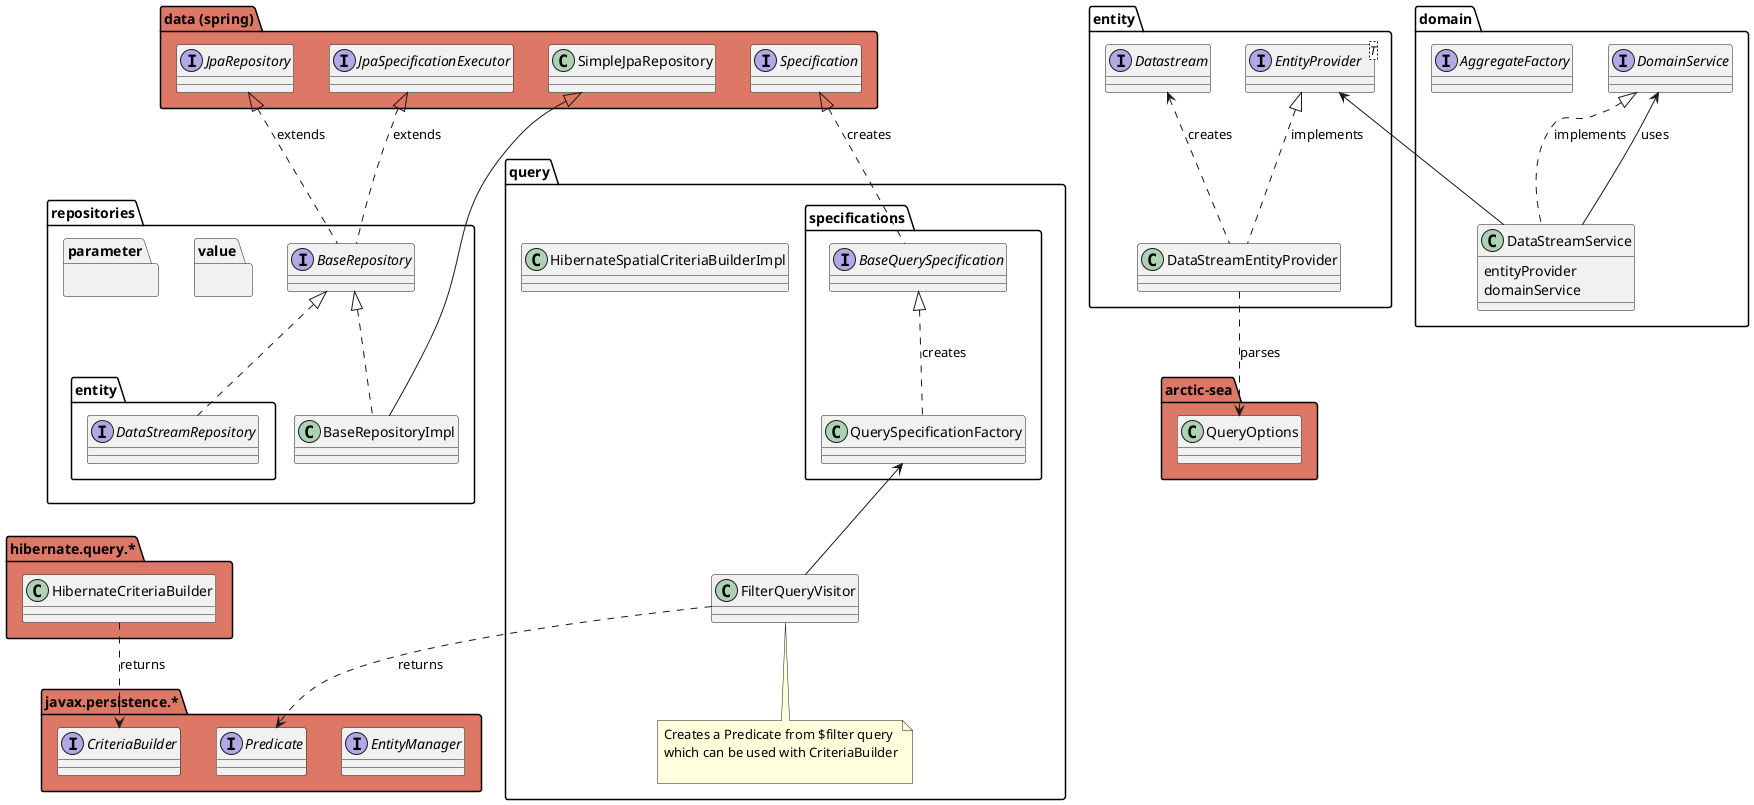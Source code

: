 @startuml 52n SensorThings API, DAO Packages

' TODO review diagram

package "javax.persistence.*" as javax_persistence #dd7766 {
    interface "EntityManager" as em
    interface "CriteriaBuilder" as criteria_builder
    interface "Predicate" as predicate
}

package "hibernate.query.*" as hibernate_criterion #dd7766 {
    class "HibernateCriteriaBuilder" as hibernate_criteria_builder
}

package "data (spring)" as spring_data #dd7766 {
    class "SimpleJpaRepository" as simple_jpa_repo
    interface "JpaRepository" as jpa_repo
    interface "Specification" as spring_spec
    interface "JpaSpecificationExecutor" as spec_executor

}

package "arctic-sea" as pkg_arcticsea #dd7766 {
    class "QueryOptions" as query_options
}

package query as pkg_query{
    package specifications as specs {
        class "QuerySpecificationFactory" as spec_factory
        interface "BaseQuerySpecification" as base_spec

    }
    class "HibernateSpatialCriteriaBuilderImpl" as spatial_criteria_builder
    class "FilterQueryVisitor" as visitor
    note bottom of visitor {
        Creates a Predicate from $filter query
        which can be used with CriteriaBuilder
        
    }
}

package repositories as pkg_repos_base {
    interface "BaseRepository" as base_repo
    class "BaseRepositoryImpl" as base_repo_impl
    
    package "value" as pkg_repos_values {}
    package "parameter" as pkg_repos_params {}
    package "entity" as pkg_repos_entity {
        interface "DataStreamRepository" as datastream_repo 
    }
}

package entity as entity {
    interface "Datastream" as ds_entity
    interface "EntityProvider" as entity_provider <T>
    class "DataStreamEntityProvider" as ds_provider
}

package domain as domain {
    interface "DomainService" as domain_service
    interface "AggregateFactory" as aggregate_factory
    class "DataStreamService" as ds_service {
        entityProvider
        domainService
    }
    
}

domain_service <|.. ds_service : implements
domain_service <-- ds_service : uses
entity_provider <-- ds_service

spring_spec <|.. base_spec : creates
simple_jpa_repo <|-- base_repo_impl
base_repo <|.. base_repo_impl
base_repo <|.. datastream_repo

base_spec <|.. spec_factory : creates
spec_factory <-- visitor

ds_entity <.. ds_provider  : creates
entity_provider <|.. ds_provider : implements
ds_provider ..> query_options : parses
jpa_repo <|.. base_repo : extends
spec_executor <|.. base_repo: extends

'ds_provider --> repos : uses
'ds_provider --> query : uses
'query ..> specifications : creates
'ds_provider --> spatial_criteria_builder : creates
'spatial_criteria_builder --|> hibernate_criteria_builder

hibernate_criteria_builder ..> criteria_builder : returns
visitor ..> predicate : returns

@enduml